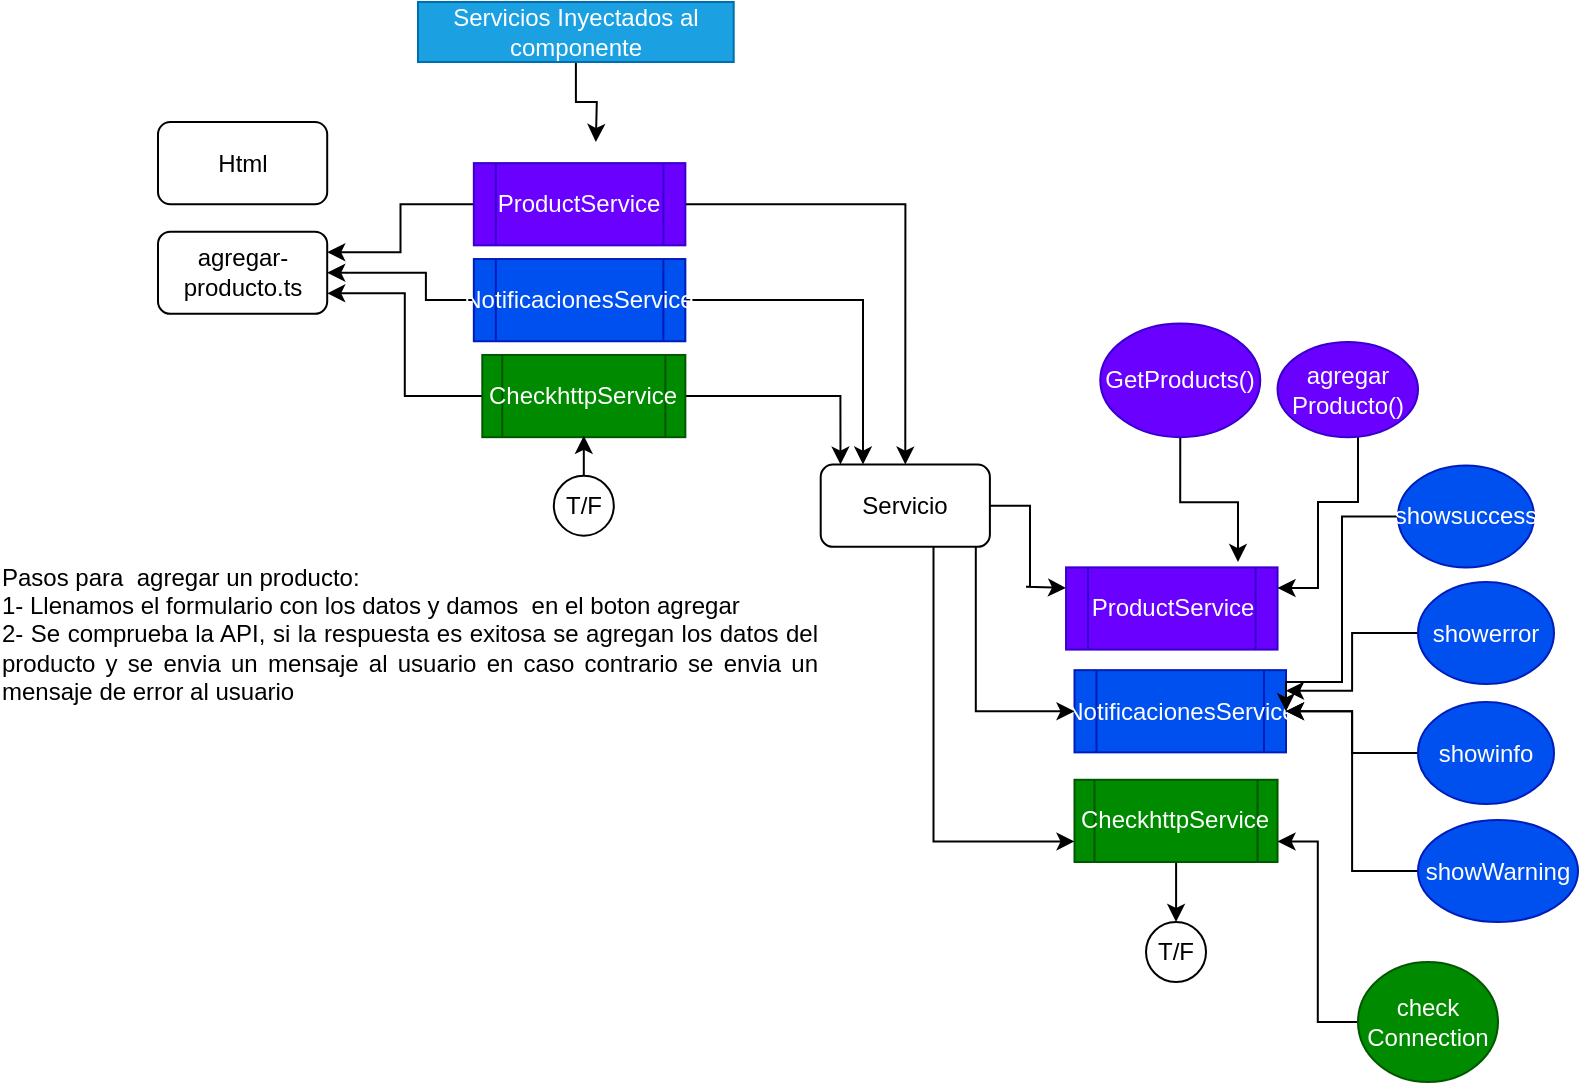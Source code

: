 <mxfile version="21.1.1" type="device">
  <diagram name="Página-1" id="uGN6MM099iLZ1ylbd77-">
    <mxGraphModel dx="1114" dy="584" grid="1" gridSize="10" guides="1" tooltips="1" connect="1" arrows="1" fold="1" page="1" pageScale="1" pageWidth="827" pageHeight="1169" math="0" shadow="0">
      <root>
        <mxCell id="0" />
        <mxCell id="1" parent="0" />
        <mxCell id="9nxiYfpnhQAgoZmP-EsQ-2" value="Servicio" style="rounded=1;whiteSpace=wrap;html=1;" parent="1" vertex="1">
          <mxGeometry x="481.35" y="401.296" width="84.6" height="41.111" as="geometry" />
        </mxCell>
        <mxCell id="9nxiYfpnhQAgoZmP-EsQ-3" value="Html" style="rounded=1;whiteSpace=wrap;html=1;" parent="1" vertex="1">
          <mxGeometry x="150" y="230" width="84.6" height="41.111" as="geometry" />
        </mxCell>
        <mxCell id="9nxiYfpnhQAgoZmP-EsQ-4" value="agregar-producto.ts" style="rounded=1;whiteSpace=wrap;html=1;" parent="1" vertex="1">
          <mxGeometry x="150" y="284.815" width="84.6" height="41.111" as="geometry" />
        </mxCell>
        <mxCell id="9nxiYfpnhQAgoZmP-EsQ-8" style="edgeStyle=orthogonalEdgeStyle;rounded=0;orthogonalLoop=1;jettySize=auto;html=1;entryX=1;entryY=0.25;entryDx=0;entryDy=0;" parent="1" source="9nxiYfpnhQAgoZmP-EsQ-5" target="9nxiYfpnhQAgoZmP-EsQ-4" edge="1">
          <mxGeometry relative="1" as="geometry" />
        </mxCell>
        <mxCell id="9nxiYfpnhQAgoZmP-EsQ-13" style="edgeStyle=orthogonalEdgeStyle;rounded=0;orthogonalLoop=1;jettySize=auto;html=1;entryX=0.5;entryY=0;entryDx=0;entryDy=0;" parent="1" source="9nxiYfpnhQAgoZmP-EsQ-5" target="9nxiYfpnhQAgoZmP-EsQ-2" edge="1">
          <mxGeometry relative="1" as="geometry" />
        </mxCell>
        <mxCell id="9nxiYfpnhQAgoZmP-EsQ-5" value="ProductService" style="shape=process;whiteSpace=wrap;html=1;backgroundOutline=1;fillColor=#6a00ff;fontColor=#ffffff;strokeColor=#3700CC;" parent="1" vertex="1">
          <mxGeometry x="307.92" y="250.556" width="105.75" height="41.111" as="geometry" />
        </mxCell>
        <mxCell id="9nxiYfpnhQAgoZmP-EsQ-9" style="edgeStyle=orthogonalEdgeStyle;rounded=0;orthogonalLoop=1;jettySize=auto;html=1;entryX=1;entryY=0.5;entryDx=0;entryDy=0;" parent="1" source="9nxiYfpnhQAgoZmP-EsQ-6" target="9nxiYfpnhQAgoZmP-EsQ-4" edge="1">
          <mxGeometry relative="1" as="geometry">
            <Array as="points">
              <mxPoint x="283.95" y="319.074" />
              <mxPoint x="283.95" y="305.37" />
            </Array>
          </mxGeometry>
        </mxCell>
        <mxCell id="9nxiYfpnhQAgoZmP-EsQ-12" style="edgeStyle=orthogonalEdgeStyle;rounded=0;orthogonalLoop=1;jettySize=auto;html=1;entryX=0.25;entryY=0;entryDx=0;entryDy=0;" parent="1" source="9nxiYfpnhQAgoZmP-EsQ-6" target="9nxiYfpnhQAgoZmP-EsQ-2" edge="1">
          <mxGeometry relative="1" as="geometry" />
        </mxCell>
        <mxCell id="9nxiYfpnhQAgoZmP-EsQ-6" value="NotificacionesService" style="shape=process;whiteSpace=wrap;html=1;backgroundOutline=1;fillColor=#0050ef;fontColor=#ffffff;strokeColor=#001DBC;" parent="1" vertex="1">
          <mxGeometry x="307.92" y="298.519" width="105.75" height="41.111" as="geometry" />
        </mxCell>
        <mxCell id="9nxiYfpnhQAgoZmP-EsQ-10" style="edgeStyle=orthogonalEdgeStyle;rounded=0;orthogonalLoop=1;jettySize=auto;html=1;entryX=1;entryY=0.75;entryDx=0;entryDy=0;" parent="1" source="9nxiYfpnhQAgoZmP-EsQ-7" target="9nxiYfpnhQAgoZmP-EsQ-4" edge="1">
          <mxGeometry relative="1" as="geometry" />
        </mxCell>
        <mxCell id="9nxiYfpnhQAgoZmP-EsQ-11" style="edgeStyle=orthogonalEdgeStyle;rounded=0;orthogonalLoop=1;jettySize=auto;html=1;entryX=0.117;entryY=0;entryDx=0;entryDy=0;entryPerimeter=0;" parent="1" source="9nxiYfpnhQAgoZmP-EsQ-7" target="9nxiYfpnhQAgoZmP-EsQ-2" edge="1">
          <mxGeometry relative="1" as="geometry" />
        </mxCell>
        <mxCell id="9nxiYfpnhQAgoZmP-EsQ-7" value="CheckhttpService" style="shape=process;whiteSpace=wrap;html=1;backgroundOutline=1;fillColor=#008a00;fontColor=#ffffff;strokeColor=#005700;" parent="1" vertex="1">
          <mxGeometry x="312.15" y="346.481" width="101.52" height="41.111" as="geometry" />
        </mxCell>
        <mxCell id="9nxiYfpnhQAgoZmP-EsQ-15" value="ProductService" style="shape=process;whiteSpace=wrap;html=1;backgroundOutline=1;fillColor=#6a00ff;fontColor=#ffffff;strokeColor=#3700CC;" parent="1" vertex="1">
          <mxGeometry x="604.02" y="452.685" width="105.75" height="41.111" as="geometry" />
        </mxCell>
        <mxCell id="9nxiYfpnhQAgoZmP-EsQ-18" style="edgeStyle=orthogonalEdgeStyle;rounded=0;orthogonalLoop=1;jettySize=auto;html=1;entryX=0;entryY=0.25;entryDx=0;entryDy=0;" parent="1" source="9nxiYfpnhQAgoZmP-EsQ-2" target="9nxiYfpnhQAgoZmP-EsQ-15" edge="1">
          <mxGeometry relative="1" as="geometry" />
        </mxCell>
        <mxCell id="9nxiYfpnhQAgoZmP-EsQ-16" value="NotificacionesService" style="shape=process;whiteSpace=wrap;html=1;backgroundOutline=1;fillColor=#0050ef;fontColor=#ffffff;strokeColor=#001DBC;" parent="1" vertex="1">
          <mxGeometry x="608.25" y="504.074" width="105.75" height="41.111" as="geometry" />
        </mxCell>
        <mxCell id="9nxiYfpnhQAgoZmP-EsQ-19" style="edgeStyle=orthogonalEdgeStyle;rounded=0;orthogonalLoop=1;jettySize=auto;html=1;entryX=0;entryY=0.5;entryDx=0;entryDy=0;" parent="1" source="9nxiYfpnhQAgoZmP-EsQ-2" target="9nxiYfpnhQAgoZmP-EsQ-16" edge="1">
          <mxGeometry relative="1" as="geometry">
            <Array as="points">
              <mxPoint x="558.9" y="524.63" />
            </Array>
          </mxGeometry>
        </mxCell>
        <mxCell id="9nxiYfpnhQAgoZmP-EsQ-32" value="" style="edgeStyle=orthogonalEdgeStyle;rounded=0;orthogonalLoop=1;jettySize=auto;html=1;" parent="1" source="9nxiYfpnhQAgoZmP-EsQ-17" target="9nxiYfpnhQAgoZmP-EsQ-28" edge="1">
          <mxGeometry relative="1" as="geometry" />
        </mxCell>
        <mxCell id="9nxiYfpnhQAgoZmP-EsQ-17" value="CheckhttpService" style="shape=process;whiteSpace=wrap;html=1;backgroundOutline=1;fillColor=#008a00;fontColor=#ffffff;strokeColor=#005700;" parent="1" vertex="1">
          <mxGeometry x="608.25" y="558.889" width="101.52" height="41.111" as="geometry" />
        </mxCell>
        <mxCell id="9nxiYfpnhQAgoZmP-EsQ-20" style="edgeStyle=orthogonalEdgeStyle;rounded=0;orthogonalLoop=1;jettySize=auto;html=1;entryX=0;entryY=0.75;entryDx=0;entryDy=0;" parent="1" source="9nxiYfpnhQAgoZmP-EsQ-2" target="9nxiYfpnhQAgoZmP-EsQ-17" edge="1">
          <mxGeometry relative="1" as="geometry">
            <Array as="points">
              <mxPoint x="537.75" y="589.722" />
            </Array>
          </mxGeometry>
        </mxCell>
        <mxCell id="9nxiYfpnhQAgoZmP-EsQ-28" value="T/F" style="ellipse;whiteSpace=wrap;html=1;" parent="1" vertex="1">
          <mxGeometry x="644.01" y="630" width="30" height="30" as="geometry" />
        </mxCell>
        <mxCell id="9nxiYfpnhQAgoZmP-EsQ-31" value="" style="edgeStyle=orthogonalEdgeStyle;rounded=0;orthogonalLoop=1;jettySize=auto;html=1;" parent="1" source="9nxiYfpnhQAgoZmP-EsQ-30" target="9nxiYfpnhQAgoZmP-EsQ-7" edge="1">
          <mxGeometry relative="1" as="geometry" />
        </mxCell>
        <mxCell id="9nxiYfpnhQAgoZmP-EsQ-30" value="T/F" style="ellipse;whiteSpace=wrap;html=1;" parent="1" vertex="1">
          <mxGeometry x="347.91" y="406.85" width="30" height="30" as="geometry" />
        </mxCell>
        <mxCell id="9nxiYfpnhQAgoZmP-EsQ-36" style="edgeStyle=orthogonalEdgeStyle;rounded=0;orthogonalLoop=1;jettySize=auto;html=1;entryX=0.813;entryY=-0.065;entryDx=0;entryDy=0;entryPerimeter=0;" parent="1" source="9nxiYfpnhQAgoZmP-EsQ-33" target="9nxiYfpnhQAgoZmP-EsQ-15" edge="1">
          <mxGeometry relative="1" as="geometry" />
        </mxCell>
        <mxCell id="9nxiYfpnhQAgoZmP-EsQ-33" value="GetProducts()" style="ellipse;whiteSpace=wrap;html=1;fillColor=#6a00ff;fontColor=#ffffff;strokeColor=#3700CC;" parent="1" vertex="1">
          <mxGeometry x="621.13" y="330.74" width="80" height="56.85" as="geometry" />
        </mxCell>
        <mxCell id="9nxiYfpnhQAgoZmP-EsQ-38" style="edgeStyle=orthogonalEdgeStyle;rounded=0;orthogonalLoop=1;jettySize=auto;html=1;entryX=1;entryY=0.25;entryDx=0;entryDy=0;" parent="1" source="9nxiYfpnhQAgoZmP-EsQ-37" target="9nxiYfpnhQAgoZmP-EsQ-15" edge="1">
          <mxGeometry relative="1" as="geometry">
            <Array as="points">
              <mxPoint x="750" y="420" />
              <mxPoint x="730" y="420" />
              <mxPoint x="730" y="463" />
            </Array>
          </mxGeometry>
        </mxCell>
        <mxCell id="9nxiYfpnhQAgoZmP-EsQ-37" value="agregar&lt;br&gt;Producto()" style="ellipse;whiteSpace=wrap;html=1;fillColor=#6a00ff;fontColor=#ffffff;strokeColor=#3700CC;" parent="1" vertex="1">
          <mxGeometry x="709.77" y="340" width="70.23" height="47.59" as="geometry" />
        </mxCell>
        <mxCell id="9nxiYfpnhQAgoZmP-EsQ-42" style="edgeStyle=orthogonalEdgeStyle;rounded=0;orthogonalLoop=1;jettySize=auto;html=1;entryX=1;entryY=0.5;entryDx=0;entryDy=0;" parent="1" source="9nxiYfpnhQAgoZmP-EsQ-39" target="9nxiYfpnhQAgoZmP-EsQ-16" edge="1">
          <mxGeometry relative="1" as="geometry">
            <Array as="points">
              <mxPoint x="742" y="427" />
              <mxPoint x="742" y="510" />
              <mxPoint x="714" y="510" />
            </Array>
          </mxGeometry>
        </mxCell>
        <mxCell id="9nxiYfpnhQAgoZmP-EsQ-39" value="showsuccess" style="ellipse;whiteSpace=wrap;html=1;fillColor=#0050ef;fontColor=#ffffff;strokeColor=#001DBC;" parent="1" vertex="1">
          <mxGeometry x="770" y="401.69" width="68" height="51" as="geometry" />
        </mxCell>
        <mxCell id="9nxiYfpnhQAgoZmP-EsQ-43" style="edgeStyle=orthogonalEdgeStyle;rounded=0;orthogonalLoop=1;jettySize=auto;html=1;entryX=1;entryY=0.25;entryDx=0;entryDy=0;" parent="1" source="9nxiYfpnhQAgoZmP-EsQ-40" target="9nxiYfpnhQAgoZmP-EsQ-16" edge="1">
          <mxGeometry relative="1" as="geometry" />
        </mxCell>
        <mxCell id="9nxiYfpnhQAgoZmP-EsQ-40" value="showerror" style="ellipse;whiteSpace=wrap;html=1;fillColor=#0050ef;fontColor=#ffffff;strokeColor=#001DBC;" parent="1" vertex="1">
          <mxGeometry x="780" y="460" width="68" height="51" as="geometry" />
        </mxCell>
        <mxCell id="9nxiYfpnhQAgoZmP-EsQ-46" style="edgeStyle=orthogonalEdgeStyle;rounded=0;orthogonalLoop=1;jettySize=auto;html=1;entryX=1;entryY=0.5;entryDx=0;entryDy=0;" parent="1" source="9nxiYfpnhQAgoZmP-EsQ-41" target="9nxiYfpnhQAgoZmP-EsQ-16" edge="1">
          <mxGeometry relative="1" as="geometry" />
        </mxCell>
        <mxCell id="9nxiYfpnhQAgoZmP-EsQ-41" value="showinfo" style="ellipse;whiteSpace=wrap;html=1;fillColor=#0050ef;fontColor=#ffffff;strokeColor=#001DBC;" parent="1" vertex="1">
          <mxGeometry x="780" y="520" width="68" height="51" as="geometry" />
        </mxCell>
        <mxCell id="9nxiYfpnhQAgoZmP-EsQ-48" style="edgeStyle=orthogonalEdgeStyle;rounded=0;orthogonalLoop=1;jettySize=auto;html=1;entryX=1;entryY=0.5;entryDx=0;entryDy=0;" parent="1" source="9nxiYfpnhQAgoZmP-EsQ-47" target="9nxiYfpnhQAgoZmP-EsQ-16" edge="1">
          <mxGeometry relative="1" as="geometry" />
        </mxCell>
        <mxCell id="9nxiYfpnhQAgoZmP-EsQ-47" value="showWarning" style="ellipse;whiteSpace=wrap;html=1;fillColor=#0050ef;fontColor=#ffffff;strokeColor=#001DBC;" parent="1" vertex="1">
          <mxGeometry x="780" y="579" width="80" height="51" as="geometry" />
        </mxCell>
        <mxCell id="9nxiYfpnhQAgoZmP-EsQ-50" style="edgeStyle=orthogonalEdgeStyle;rounded=0;orthogonalLoop=1;jettySize=auto;html=1;entryX=1;entryY=0.75;entryDx=0;entryDy=0;" parent="1" source="9nxiYfpnhQAgoZmP-EsQ-49" target="9nxiYfpnhQAgoZmP-EsQ-17" edge="1">
          <mxGeometry relative="1" as="geometry" />
        </mxCell>
        <mxCell id="9nxiYfpnhQAgoZmP-EsQ-49" value="check&lt;br&gt;Connection" style="ellipse;whiteSpace=wrap;html=1;fillColor=#008a00;fontColor=#ffffff;strokeColor=#005700;" parent="1" vertex="1">
          <mxGeometry x="750" y="650" width="70" height="60" as="geometry" />
        </mxCell>
        <mxCell id="msls2R8UJeLmEiSchoed-2" value="&lt;div style=&quot;text-align: justify;&quot;&gt;&lt;span style=&quot;background-color: initial;&quot;&gt;Pasos para&amp;nbsp; agregar un producto:&amp;nbsp;&lt;/span&gt;&lt;/div&gt;&lt;div style=&quot;text-align: justify;&quot;&gt;&lt;span style=&quot;background-color: initial;&quot;&gt;1- Llenamos el formulario con los datos y damos&amp;nbsp; en el boton agregar&lt;/span&gt;&lt;/div&gt;&lt;div style=&quot;text-align: justify;&quot;&gt;&lt;span style=&quot;background-color: initial;&quot;&gt;2- Se comprueba la API, si la respuesta es exitosa se agregan los datos del producto y se envia un mensaje al usuario en caso contrario se envia un mensaje de error al usuario&lt;/span&gt;&lt;/div&gt;" style="text;html=1;strokeColor=none;fillColor=none;align=center;verticalAlign=middle;whiteSpace=wrap;rounded=0;" vertex="1" parent="1">
          <mxGeometry x="71.35" y="440.5" width="410" height="90" as="geometry" />
        </mxCell>
        <mxCell id="msls2R8UJeLmEiSchoed-4" style="edgeStyle=orthogonalEdgeStyle;rounded=0;orthogonalLoop=1;jettySize=auto;html=1;" edge="1" parent="1" source="msls2R8UJeLmEiSchoed-3">
          <mxGeometry relative="1" as="geometry">
            <mxPoint x="368.925" y="240" as="targetPoint" />
          </mxGeometry>
        </mxCell>
        <mxCell id="msls2R8UJeLmEiSchoed-3" value="Servicios Inyectados al componente" style="text;html=1;strokeColor=#006EAF;fillColor=#1ba1e2;align=center;verticalAlign=middle;whiteSpace=wrap;rounded=0;fontColor=#ffffff;" vertex="1" parent="1">
          <mxGeometry x="280" y="170" width="157.85" height="30" as="geometry" />
        </mxCell>
      </root>
    </mxGraphModel>
  </diagram>
</mxfile>
